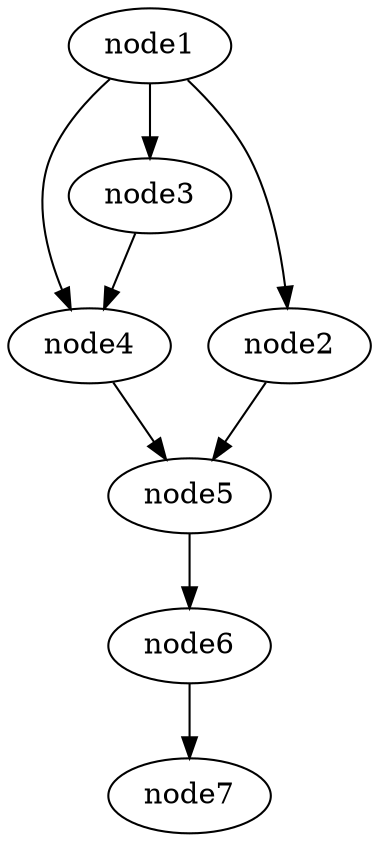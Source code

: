 digraph g{
	node7
	node6 -> node7
	node5 -> node6
	node4 -> node5
	node3 -> node4
	node2 -> node5
	node1 -> node4
	node1 -> node3
	node1 -> node2
}
